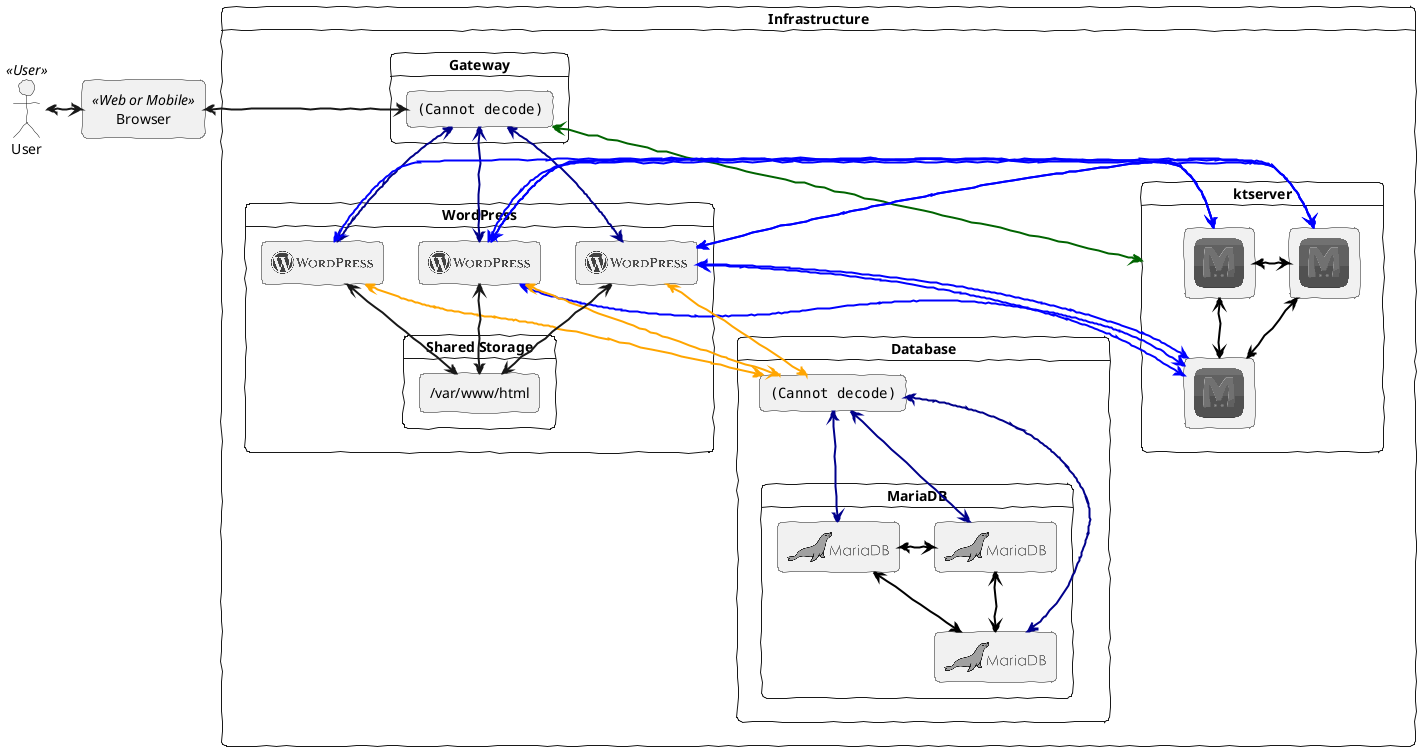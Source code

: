 @startuml diagram


!include <logos/memcached>
!include <logos/wordpress>
!include <logos/mariadb>

skinparam handwritten true
skinparam sequenceArrowThickness 2
skinparam roundcorner 10
skinparam maxmessagesize 100  
skinparam sequenceParticipant underline

skinparam maxCardWidth 200

actor User << User >>
agent Browser << Web or Mobile >>

card Infrastructure {
    card Gateway {
        agent "<img:openresty-logo.png>" as OpenResty
    }

    card ktserver {
        agent "<$memcached>" as  kt1
        agent "<$memcached>" as  kt2
        agent "<$memcached>" as  kt3
    }

    card WordPress {
        agent "<$wordpress>" as  wp1
        agent "<$wordpress>" as  wp2
        agent "<$wordpress>" as  wp3
        card "Shared Storage" {
            agent "/var/www/html" as storage
        }
    }

    card Database {
        agent "<img:maxscale-logo.png>" as maxscale
        card MariaDB {
            agent "<$mariadb>" as  db1
            agent "<$mariadb>" as  db2
            agent "<$mariadb>" as  db3
        }
    }
}

User <-right-> Browser
Browser <-right-> OpenResty

OpenResty <-[#darkblue]-> wp1
OpenResty <-[#darkblue]-> wp2
OpenResty <-[#darkblue]-> wp3

OpenResty <-[#darkgreen]-> ktserver

wp1 <-[#blue]right-> kt1
wp2 <-[#blue]right-> kt2
wp3 <-[#blue]right-> kt3

wp2 <-[#blue]right-> kt1
wp2 <-[#blue]right-> kt2
wp2 <-[#blue]right-> kt3

wp3 <-[#blue]right-> kt1
wp3 <-[#blue]right-> kt2
wp3 <-[#blue]right-> kt3

wp1 <-[#orange]-> maxscale
wp2 <-[#orange]-> maxscale
wp3 <-[#orange]-> maxscale

wp1 <--> storage
wp2 <--> storage
wp3 <--> storage

maxscale <-[#darkblue]-> db1
maxscale <-[#darkblue]-> db2
maxscale <-[#darkblue]-> db3

db1 <-[#black]right-> db2
db2 <-[#black]down-> db3
db3 <-[#black]-> db1

kt1 <-[#black]right-> kt2
kt2 <-[#black]down-> kt3
kt3 <-[#black]-> kt1

@enduml
